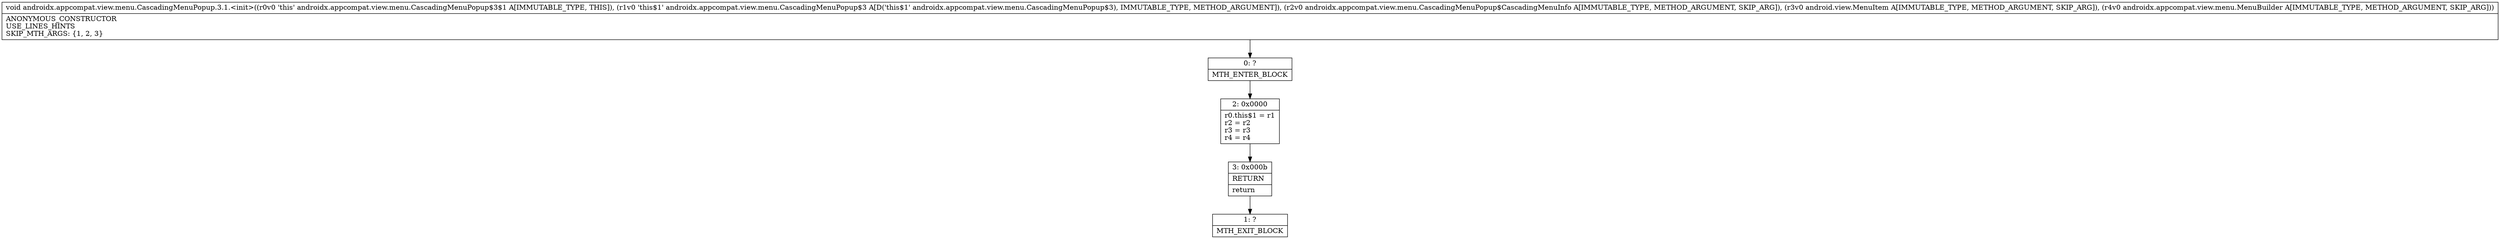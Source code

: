 digraph "CFG forandroidx.appcompat.view.menu.CascadingMenuPopup.3.1.\<init\>(Landroidx\/appcompat\/view\/menu\/CascadingMenuPopup$3;Landroidx\/appcompat\/view\/menu\/CascadingMenuPopup$CascadingMenuInfo;Landroid\/view\/MenuItem;Landroidx\/appcompat\/view\/menu\/MenuBuilder;)V" {
Node_0 [shape=record,label="{0\:\ ?|MTH_ENTER_BLOCK\l}"];
Node_2 [shape=record,label="{2\:\ 0x0000|r0.this$1 = r1\lr2 = r2\lr3 = r3\lr4 = r4\l}"];
Node_3 [shape=record,label="{3\:\ 0x000b|RETURN\l|return\l}"];
Node_1 [shape=record,label="{1\:\ ?|MTH_EXIT_BLOCK\l}"];
MethodNode[shape=record,label="{void androidx.appcompat.view.menu.CascadingMenuPopup.3.1.\<init\>((r0v0 'this' androidx.appcompat.view.menu.CascadingMenuPopup$3$1 A[IMMUTABLE_TYPE, THIS]), (r1v0 'this$1' androidx.appcompat.view.menu.CascadingMenuPopup$3 A[D('this$1' androidx.appcompat.view.menu.CascadingMenuPopup$3), IMMUTABLE_TYPE, METHOD_ARGUMENT]), (r2v0 androidx.appcompat.view.menu.CascadingMenuPopup$CascadingMenuInfo A[IMMUTABLE_TYPE, METHOD_ARGUMENT, SKIP_ARG]), (r3v0 android.view.MenuItem A[IMMUTABLE_TYPE, METHOD_ARGUMENT, SKIP_ARG]), (r4v0 androidx.appcompat.view.menu.MenuBuilder A[IMMUTABLE_TYPE, METHOD_ARGUMENT, SKIP_ARG]))  | ANONYMOUS_CONSTRUCTOR\lUSE_LINES_HINTS\lSKIP_MTH_ARGS: \{1, 2, 3\}\l}"];
MethodNode -> Node_0;Node_0 -> Node_2;
Node_2 -> Node_3;
Node_3 -> Node_1;
}

